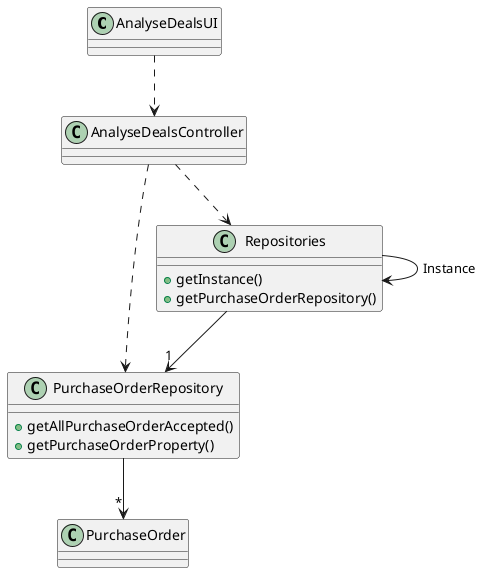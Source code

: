 @startuml

class AnalyseDealsUI {
}

class AnalyseDealsController {
}

class PurchaseOrderRepository {

    +getAllPurchaseOrderAccepted()
    +getPurchaseOrderProperty()

}

class Repositories {

    +getInstance()
    +getPurchaseOrderRepository()

}


AnalyseDealsUI -[dashed]-> AnalyseDealsController
AnalyseDealsController-[dashed]-> Repositories
AnalyseDealsController-[dashed]-> PurchaseOrderRepository

PurchaseOrderRepository -down-> "*" PurchaseOrder

Repositories --> Repositories: Instance

Repositories -->"1" PurchaseOrderRepository

@enduml